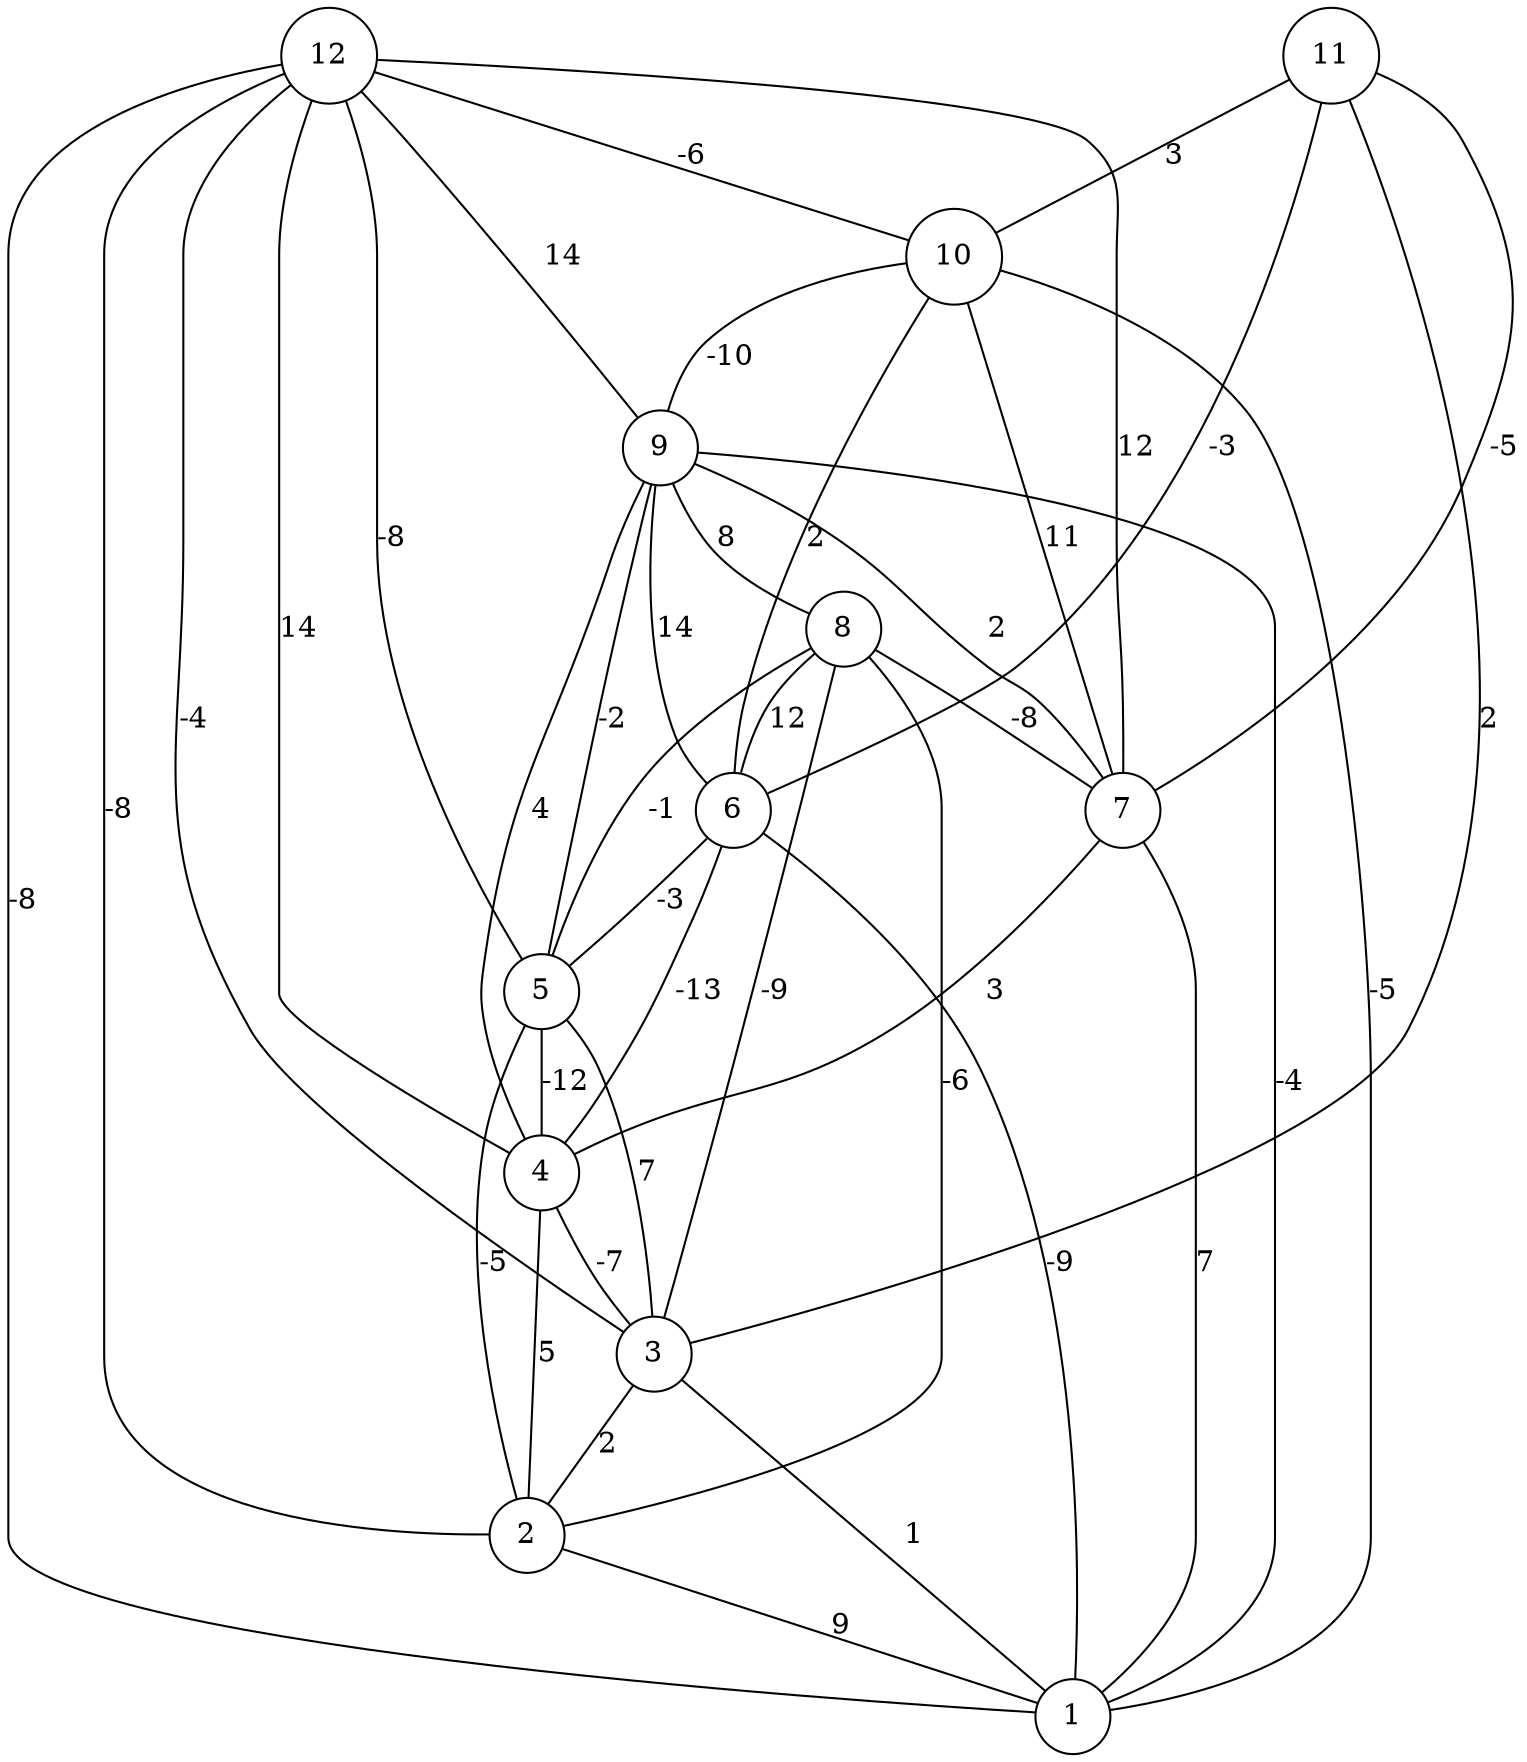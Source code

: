 graph { 
	 fontname="Helvetica,Arial,sans-serif" 
	 node [shape = circle]; 
	 12 -- 1 [label = "-8"];
	 12 -- 2 [label = "-8"];
	 12 -- 3 [label = "-4"];
	 12 -- 4 [label = "14"];
	 12 -- 5 [label = "-8"];
	 12 -- 7 [label = "12"];
	 12 -- 9 [label = "14"];
	 12 -- 10 [label = "-6"];
	 11 -- 3 [label = "2"];
	 11 -- 6 [label = "-3"];
	 11 -- 7 [label = "-5"];
	 11 -- 10 [label = "3"];
	 10 -- 1 [label = "-5"];
	 10 -- 6 [label = "2"];
	 10 -- 7 [label = "11"];
	 10 -- 9 [label = "-10"];
	 9 -- 1 [label = "-4"];
	 9 -- 4 [label = "4"];
	 9 -- 5 [label = "-2"];
	 9 -- 6 [label = "14"];
	 9 -- 7 [label = "2"];
	 9 -- 8 [label = "8"];
	 8 -- 2 [label = "-6"];
	 8 -- 3 [label = "-9"];
	 8 -- 5 [label = "-1"];
	 8 -- 6 [label = "12"];
	 8 -- 7 [label = "-8"];
	 7 -- 1 [label = "7"];
	 7 -- 4 [label = "3"];
	 6 -- 1 [label = "-9"];
	 6 -- 4 [label = "-13"];
	 6 -- 5 [label = "-3"];
	 5 -- 2 [label = "-5"];
	 5 -- 3 [label = "7"];
	 5 -- 4 [label = "-12"];
	 4 -- 2 [label = "5"];
	 4 -- 3 [label = "-7"];
	 3 -- 1 [label = "1"];
	 3 -- 2 [label = "2"];
	 2 -- 1 [label = "9"];
	 1;
	 2;
	 3;
	 4;
	 5;
	 6;
	 7;
	 8;
	 9;
	 10;
	 11;
	 12;
}
